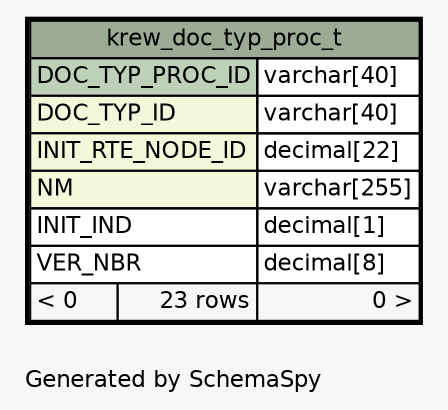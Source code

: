 // dot 2.28.0 on Mac OS X 10.7.2
// SchemaSpy rev 590
digraph "oneDegreeRelationshipsDiagram" {
  graph [
    rankdir="RL"
    bgcolor="#f7f7f7"
    label="\nGenerated by SchemaSpy"
    labeljust="l"
    nodesep="0.18"
    ranksep="0.46"
    fontname="Helvetica"
    fontsize="11"
  ];
  node [
    fontname="Helvetica"
    fontsize="11"
    shape="plaintext"
  ];
  edge [
    arrowsize="0.8"
  ];
  "krew_doc_typ_proc_t" [
    label=<
    <TABLE BORDER="2" CELLBORDER="1" CELLSPACING="0" BGCOLOR="#ffffff">
      <TR><TD COLSPAN="3" BGCOLOR="#9bab96" ALIGN="CENTER">krew_doc_typ_proc_t</TD></TR>
      <TR><TD PORT="DOC_TYP_PROC_ID" COLSPAN="2" BGCOLOR="#bed1b8" ALIGN="LEFT">DOC_TYP_PROC_ID</TD><TD PORT="DOC_TYP_PROC_ID.type" ALIGN="LEFT">varchar[40]</TD></TR>
      <TR><TD PORT="DOC_TYP_ID" COLSPAN="2" BGCOLOR="#f4f7da" ALIGN="LEFT">DOC_TYP_ID</TD><TD PORT="DOC_TYP_ID.type" ALIGN="LEFT">varchar[40]</TD></TR>
      <TR><TD PORT="INIT_RTE_NODE_ID" COLSPAN="2" BGCOLOR="#f4f7da" ALIGN="LEFT">INIT_RTE_NODE_ID</TD><TD PORT="INIT_RTE_NODE_ID.type" ALIGN="LEFT">decimal[22]</TD></TR>
      <TR><TD PORT="NM" COLSPAN="2" BGCOLOR="#f4f7da" ALIGN="LEFT">NM</TD><TD PORT="NM.type" ALIGN="LEFT">varchar[255]</TD></TR>
      <TR><TD PORT="INIT_IND" COLSPAN="2" ALIGN="LEFT">INIT_IND</TD><TD PORT="INIT_IND.type" ALIGN="LEFT">decimal[1]</TD></TR>
      <TR><TD PORT="VER_NBR" COLSPAN="2" ALIGN="LEFT">VER_NBR</TD><TD PORT="VER_NBR.type" ALIGN="LEFT">decimal[8]</TD></TR>
      <TR><TD ALIGN="LEFT" BGCOLOR="#f7f7f7">&lt; 0</TD><TD ALIGN="RIGHT" BGCOLOR="#f7f7f7">23 rows</TD><TD ALIGN="RIGHT" BGCOLOR="#f7f7f7">0 &gt;</TD></TR>
    </TABLE>>
    URL="krew_doc_typ_proc_t.html"
    tooltip="krew_doc_typ_proc_t"
  ];
}
